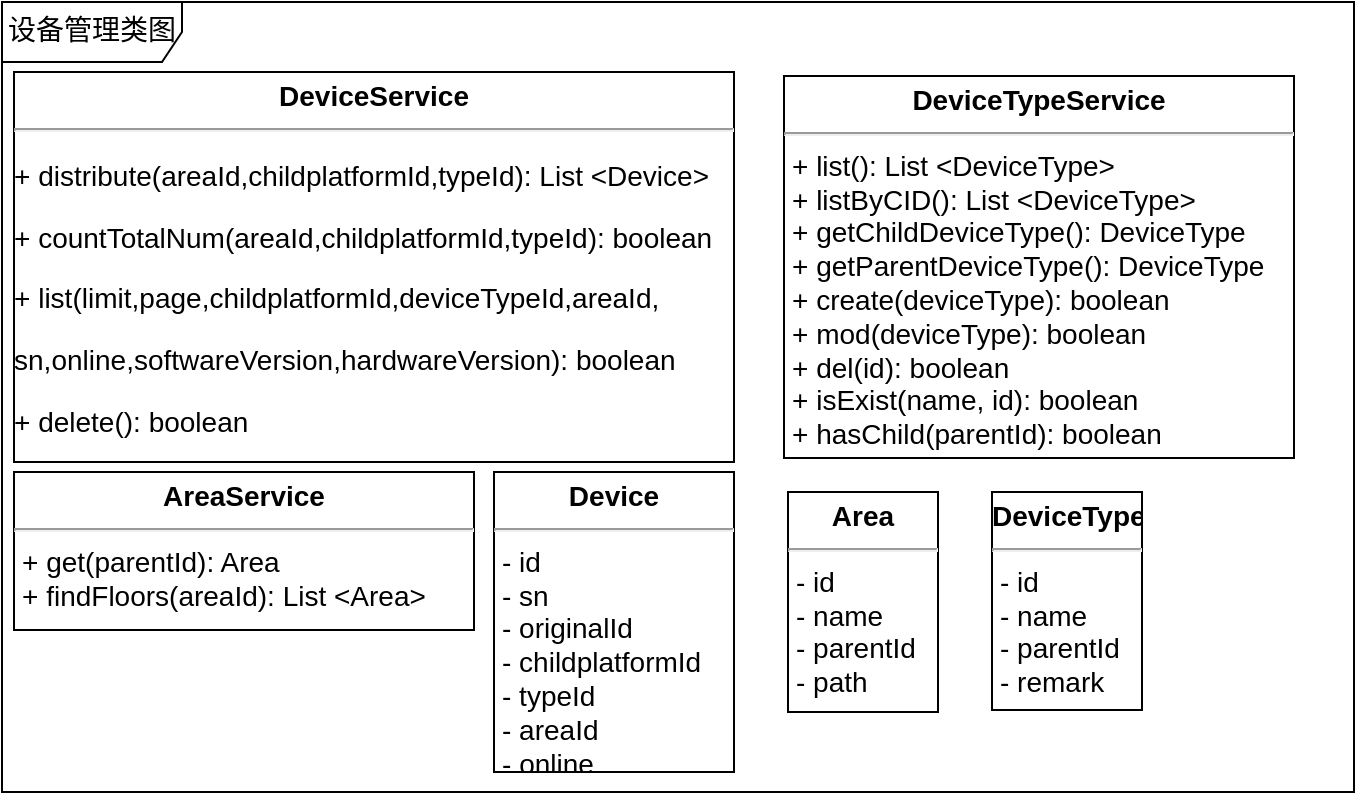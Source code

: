 <mxfile version="10.6.7" type="github"><diagram id="fKIcjFFny-ZdcJOJ5Gdy" name="Ã§Â¬Â¬ 1 Ã©Â¡Âµ"><mxGraphModel dx="1007" dy="579" grid="1" gridSize="10" guides="1" tooltips="1" connect="1" arrows="1" fold="1" page="1" pageScale="1" pageWidth="850" pageHeight="1100" math="0" shadow="0"><root><mxCell id="0"/><mxCell id="1" parent="0"/><mxCell id="XLAtCyjLGJJxPSicPnzz-1" value="设备管理类图" style="shape=umlFrame;whiteSpace=wrap;html=1;rounded=0;shadow=0;comic=0;labelBackgroundColor=none;strokeColor=#000000;strokeWidth=1;fillColor=#ffffff;fontFamily=Verdana;fontSize=14;fontColor=#000000;align=center;width=90;height=30;" parent="1" vertex="1"><mxGeometry x="34" y="115" width="676" height="395" as="geometry"/></mxCell><mxCell id="xsI2GI6rg9mrouiKZmRD-1" value="&lt;p style=&quot;margin: 4px 0px 0px ; text-align: center ; font-size: 14px&quot;&gt;&lt;b&gt;Device&lt;/b&gt;&lt;/p&gt;&lt;hr style=&quot;font-size: 14px&quot;&gt;&lt;p style=&quot;margin: 0px 0px 0px 4px ; font-size: 14px&quot;&gt;- id&lt;/p&gt;&lt;p style=&quot;margin: 0px 0px 0px 4px ; font-size: 14px&quot;&gt;- sn&lt;/p&gt;&lt;p style=&quot;margin: 0px 0px 0px 4px ; font-size: 14px&quot;&gt;- originalId&lt;/p&gt;&lt;p style=&quot;margin: 0px 0px 0px 4px ; font-size: 14px&quot;&gt;- childplatformId&lt;/p&gt;&lt;p style=&quot;margin: 0px 0px 0px 4px ; font-size: 14px&quot;&gt;- typeId&lt;/p&gt;&lt;p style=&quot;margin: 0px 0px 0px 4px ; font-size: 14px&quot;&gt;- areaId&lt;/p&gt;&lt;p style=&quot;margin: 0px 0px 0px 4px ; font-size: 14px&quot;&gt;-&amp;nbsp;&lt;span&gt;online&lt;/span&gt;&lt;/p&gt;" style="verticalAlign=top;align=left;overflow=fill;fontSize=14;fontFamily=Helvetica;html=1;" parent="1" vertex="1"><mxGeometry x="280" y="350" width="120" height="150" as="geometry"/></mxCell><mxCell id="XLAtCyjLGJJxPSicPnzz-2" value="&lt;p style=&quot;margin: 4px 0px 0px ; text-align: center ; font-size: 14px&quot;&gt;&lt;b&gt;DeviceService&lt;/b&gt;&lt;/p&gt;&lt;hr style=&quot;font-size: 14px&quot;&gt;&lt;p&gt;&lt;span&gt;+&amp;nbsp;&lt;/span&gt;&lt;span&gt;distribute&lt;/span&gt;&lt;span&gt;(&lt;/span&gt;&lt;span&gt;areaId&lt;/span&gt;&lt;span&gt;,&lt;/span&gt;&lt;span&gt;childplatformId&lt;/span&gt;&lt;span&gt;,&lt;/span&gt;&lt;span&gt;typeId&lt;/span&gt;&lt;span&gt;)&lt;/span&gt;&lt;span&gt;: List &amp;lt;Device&amp;gt;&lt;/span&gt;&lt;br&gt;&lt;/p&gt;&lt;p&gt;&lt;span&gt;+&amp;nbsp;&lt;/span&gt;&lt;span&gt;countTotalNum&lt;/span&gt;&lt;span&gt;(&lt;/span&gt;&lt;span&gt;areaId&lt;/span&gt;&lt;span&gt;,&lt;/span&gt;&lt;span&gt;childplatformId&lt;/span&gt;&lt;span&gt;,&lt;/span&gt;&lt;span&gt;typeId&lt;/span&gt;&lt;span&gt;)&lt;/span&gt;&lt;span&gt;: boolean&lt;/span&gt;&lt;/p&gt;&lt;p&gt;&lt;span&gt;+&amp;nbsp;&lt;/span&gt;&lt;span&gt;list&lt;/span&gt;&lt;span&gt;(&lt;/span&gt;&lt;span&gt;limit&lt;/span&gt;&lt;span&gt;,&lt;/span&gt;&lt;span&gt;page&lt;/span&gt;&lt;span&gt;,&lt;/span&gt;&lt;span&gt;childplatformId&lt;/span&gt;&lt;span&gt;,&lt;/span&gt;&lt;span&gt;deviceTypeId&lt;/span&gt;&lt;span&gt;,&lt;/span&gt;&lt;span&gt;areaId&lt;/span&gt;&lt;span&gt;,&lt;/span&gt;&lt;/p&gt;&lt;p&gt;&lt;span&gt;sn&lt;/span&gt;&lt;span&gt;,&lt;/span&gt;&lt;span&gt;online&lt;/span&gt;&lt;span&gt;,&lt;/span&gt;&lt;span&gt;softwareVersion&lt;/span&gt;&lt;span&gt;,&lt;/span&gt;&lt;span&gt;hardwareVersion&lt;/span&gt;&lt;span&gt;):&lt;/span&gt;&lt;span&gt;&amp;nbsp;boolean&lt;/span&gt;&lt;/p&gt;&lt;p&gt;&lt;span&gt;+ delete(): boolean&lt;/span&gt;&lt;/p&gt;&lt;p style=&quot;margin: 0px 0px 0px 4px ; font-size: 14px&quot;&gt;&lt;br&gt;&lt;/p&gt;" style="verticalAlign=top;align=left;overflow=fill;fontSize=14;fontFamily=Helvetica;html=1;" parent="1" vertex="1"><mxGeometry x="40" y="150" width="360" height="195" as="geometry"/></mxCell><mxCell id="xsI2GI6rg9mrouiKZmRD-2" value="&lt;p style=&quot;margin: 4px 0px 0px ; text-align: center ; font-size: 14px&quot;&gt;&lt;b&gt;DeviceType&lt;/b&gt;&lt;/p&gt;&lt;hr style=&quot;font-size: 14px&quot;&gt;&lt;p style=&quot;margin: 0px 0px 0px 4px ; font-size: 14px&quot;&gt;- id&lt;/p&gt;&lt;p style=&quot;margin: 0px 0px 0px 4px ; font-size: 14px&quot;&gt;- name&lt;/p&gt;&lt;p style=&quot;margin: 0px 0px 0px 4px ; font-size: 14px&quot;&gt;- parentId&lt;/p&gt;&lt;p style=&quot;margin: 0px 0px 0px 4px ; font-size: 14px&quot;&gt;- remark&lt;/p&gt;&lt;p style=&quot;margin: 0px 0px 0px 4px ; font-size: 14px&quot;&gt;&lt;br&gt;&lt;/p&gt;" style="verticalAlign=top;align=left;overflow=fill;fontSize=14;fontFamily=Helvetica;html=1;" parent="1" vertex="1"><mxGeometry x="529" y="360" width="75" height="109" as="geometry"/></mxCell><mxCell id="xsI2GI6rg9mrouiKZmRD-5" value="&lt;p style=&quot;margin: 4px 0px 0px ; text-align: center ; font-size: 14px&quot;&gt;&lt;b&gt;DeviceTypeService&lt;/b&gt;&lt;/p&gt;&lt;hr style=&quot;font-size: 14px&quot;&gt;&lt;p style=&quot;margin: 0px 0px 0px 4px ; font-size: 14px&quot;&gt;+ list():&lt;span&gt;&amp;nbsp;List &amp;lt;DeviceType&amp;gt;&lt;/span&gt;&lt;/p&gt;&lt;p style=&quot;margin: 0px 0px 0px 4px ; font-size: 14px&quot;&gt;+ listByCID()&lt;span&gt;:&lt;/span&gt;&lt;span&gt;&amp;nbsp;List &amp;lt;DeviceType&amp;gt;&lt;/span&gt;&lt;/p&gt;&lt;p style=&quot;margin: 0px 0px 0px 4px ; font-size: 14px&quot;&gt;&lt;span&gt;+ getChildDeviceType&lt;/span&gt;&lt;span&gt;(&lt;/span&gt;&lt;span&gt;): DeviceType&lt;/span&gt;&lt;/p&gt;&lt;p style=&quot;margin: 0px 0px 0px 4px ; font-size: 14px&quot;&gt;&lt;span&gt;+&amp;nbsp;&lt;/span&gt;&lt;span&gt;getParentDeviceType&lt;/span&gt;&lt;span&gt;(&lt;/span&gt;&lt;span&gt;): DeviceType&lt;/span&gt;&lt;/p&gt;&lt;p style=&quot;margin: 0px 0px 0px 4px ; font-size: 14px&quot;&gt;&lt;span&gt;+&amp;nbsp;&lt;/span&gt;&lt;span&gt;create&lt;/span&gt;&lt;span&gt;(&lt;/span&gt;&lt;span&gt;deviceType&lt;/span&gt;&lt;span&gt;): boolean&lt;/span&gt;&lt;/p&gt;&lt;p style=&quot;margin: 0px 0px 0px 4px ; font-size: 14px&quot;&gt;&lt;span&gt;+&amp;nbsp;&lt;/span&gt;&lt;span&gt;mod&lt;/span&gt;&lt;span&gt;(&lt;/span&gt;&lt;span&gt;deviceType&lt;/span&gt;&lt;span&gt;): boolean&lt;/span&gt;&lt;/p&gt;&lt;p style=&quot;margin: 0px 0px 0px 4px ; font-size: 14px&quot;&gt;&lt;span&gt;+&amp;nbsp;&lt;/span&gt;&lt;span&gt;del&lt;/span&gt;&lt;span&gt;(&lt;/span&gt;&lt;span&gt;id&lt;/span&gt;&lt;span&gt;): boolean&lt;/span&gt;&lt;/p&gt;&lt;p style=&quot;margin: 0px 0px 0px 4px ; font-size: 14px&quot;&gt;&lt;span&gt;+&amp;nbsp;&lt;/span&gt;&lt;span&gt;isExist&lt;/span&gt;&lt;span&gt;(&lt;/span&gt;&lt;span&gt;name&lt;/span&gt;&lt;span&gt;, &lt;/span&gt;&lt;span&gt;id&lt;/span&gt;&lt;span&gt;): boolean&lt;/span&gt;&lt;/p&gt;&lt;p style=&quot;margin: 0px 0px 0px 4px ; font-size: 14px&quot;&gt;&lt;span&gt;+&amp;nbsp;&lt;/span&gt;&lt;span&gt;hasChild&lt;/span&gt;&lt;span&gt;(&lt;/span&gt;&lt;span&gt;parentId&lt;/span&gt;&lt;span&gt;): boolean&lt;/span&gt;&lt;/p&gt;" style="verticalAlign=top;align=left;overflow=fill;fontSize=14;fontFamily=Helvetica;html=1;" parent="1" vertex="1"><mxGeometry x="425" y="152" width="255" height="191" as="geometry"/></mxCell><mxCell id="GM2SlGqtrB-aqcvdDgYf-1" value="&lt;p style=&quot;margin: 4px 0px 0px ; text-align: center ; font-size: 14px&quot;&gt;&lt;b&gt;AreaService&lt;/b&gt;&lt;/p&gt;&lt;hr style=&quot;font-size: 14px&quot;&gt;&lt;p style=&quot;margin: 0px 0px 0px 4px ; font-size: 14px&quot;&gt;+ get(parentId): Area&lt;/p&gt;&lt;p style=&quot;margin: 0px 0px 0px 4px ; font-size: 14px&quot;&gt;&lt;span&gt;+ findFloors(areaId): List &amp;lt;Area&amp;gt;&lt;/span&gt;&lt;br&gt;&lt;/p&gt;&lt;p style=&quot;margin: 0px 0px 0px 4px ; font-size: 14px&quot;&gt;&lt;br&gt;&lt;/p&gt;" style="verticalAlign=top;align=left;overflow=fill;fontSize=14;fontFamily=Helvetica;html=1;" vertex="1" parent="1"><mxGeometry x="40" y="350" width="230" height="79" as="geometry"/></mxCell><mxCell id="GM2SlGqtrB-aqcvdDgYf-2" value="&lt;p style=&quot;margin: 4px 0px 0px ; text-align: center ; font-size: 14px&quot;&gt;&lt;b&gt;Area&lt;/b&gt;&lt;/p&gt;&lt;hr style=&quot;font-size: 14px&quot;&gt;&lt;p style=&quot;margin: 0px 0px 0px 4px ; font-size: 14px&quot;&gt;- id&lt;/p&gt;&lt;p style=&quot;margin: 0px 0px 0px 4px ; font-size: 14px&quot;&gt;- name&lt;/p&gt;&lt;p style=&quot;margin: 0px 0px 0px 4px ; font-size: 14px&quot;&gt;- parentId&lt;/p&gt;&lt;p style=&quot;margin: 0px 0px 0px 4px ; font-size: 14px&quot;&gt;- path&lt;br&gt;&lt;/p&gt;" style="verticalAlign=top;align=left;overflow=fill;fontSize=14;fontFamily=Helvetica;html=1;" vertex="1" parent="1"><mxGeometry x="427" y="360" width="75" height="110" as="geometry"/></mxCell></root></mxGraphModel></diagram></mxfile>